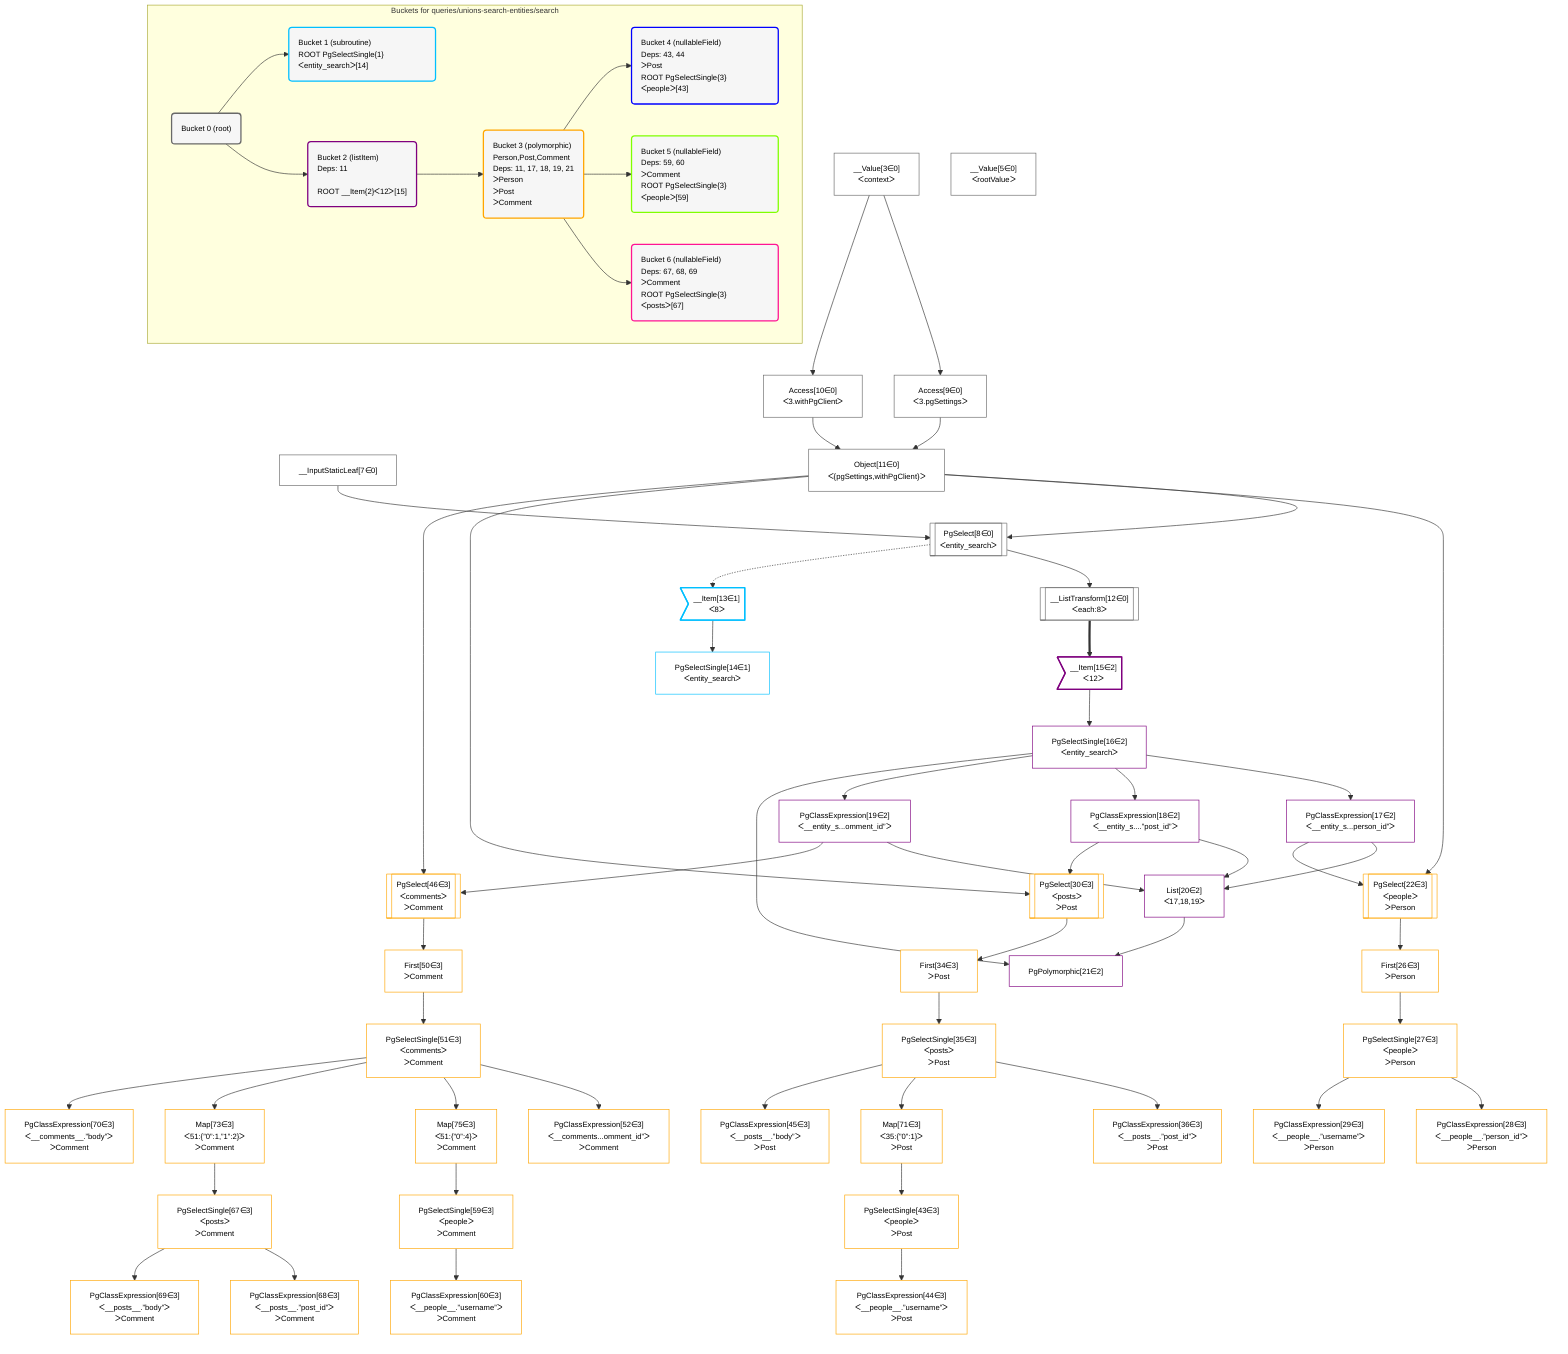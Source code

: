 %%{init: {'themeVariables': { 'fontSize': '12px'}}}%%
graph TD
    classDef path fill:#eee,stroke:#000,color:#000
    classDef plan fill:#fff,stroke-width:1px,color:#000
    classDef itemplan fill:#fff,stroke-width:2px,color:#000
    classDef sideeffectplan fill:#f00,stroke-width:2px,color:#000
    classDef bucket fill:#f6f6f6,color:#000,stroke-width:2px,text-align:left


    %% define steps
    __Value3["__Value[3∈0]<br />ᐸcontextᐳ"]:::plan
    __Value5["__Value[5∈0]<br />ᐸrootValueᐳ"]:::plan
    __InputStaticLeaf7["__InputStaticLeaf[7∈0]"]:::plan
    Access9["Access[9∈0]<br />ᐸ3.pgSettingsᐳ"]:::plan
    Access10["Access[10∈0]<br />ᐸ3.withPgClientᐳ"]:::plan
    Object11["Object[11∈0]<br />ᐸ{pgSettings,withPgClient}ᐳ"]:::plan
    PgSelect8[["PgSelect[8∈0]<br />ᐸentity_searchᐳ"]]:::plan
    __ListTransform12[["__ListTransform[12∈0]<br />ᐸeach:8ᐳ"]]:::plan
    __Item13>"__Item[13∈1]<br />ᐸ8ᐳ"]:::itemplan
    PgSelectSingle14["PgSelectSingle[14∈1]<br />ᐸentity_searchᐳ"]:::plan
    __Item15>"__Item[15∈2]<br />ᐸ12ᐳ"]:::itemplan
    PgSelectSingle16["PgSelectSingle[16∈2]<br />ᐸentity_searchᐳ"]:::plan
    PgClassExpression17["PgClassExpression[17∈2]<br />ᐸ__entity_s...person_id”ᐳ"]:::plan
    PgClassExpression18["PgClassExpression[18∈2]<br />ᐸ__entity_s....”post_id”ᐳ"]:::plan
    PgClassExpression19["PgClassExpression[19∈2]<br />ᐸ__entity_s...omment_id”ᐳ"]:::plan
    List20["List[20∈2]<br />ᐸ17,18,19ᐳ"]:::plan
    PgPolymorphic21["PgPolymorphic[21∈2]"]:::plan
    PgSelect22[["PgSelect[22∈3]<br />ᐸpeopleᐳ<br />ᐳPerson"]]:::plan
    First26["First[26∈3]<br />ᐳPerson"]:::plan
    PgSelectSingle27["PgSelectSingle[27∈3]<br />ᐸpeopleᐳ<br />ᐳPerson"]:::plan
    PgClassExpression28["PgClassExpression[28∈3]<br />ᐸ__people__.”person_id”ᐳ<br />ᐳPerson"]:::plan
    PgClassExpression29["PgClassExpression[29∈3]<br />ᐸ__people__.”username”ᐳ<br />ᐳPerson"]:::plan
    PgSelect30[["PgSelect[30∈3]<br />ᐸpostsᐳ<br />ᐳPost"]]:::plan
    First34["First[34∈3]<br />ᐳPost"]:::plan
    PgSelectSingle35["PgSelectSingle[35∈3]<br />ᐸpostsᐳ<br />ᐳPost"]:::plan
    PgClassExpression36["PgClassExpression[36∈3]<br />ᐸ__posts__.”post_id”ᐳ<br />ᐳPost"]:::plan
    Map71["Map[71∈3]<br />ᐸ35:{”0”:1}ᐳ<br />ᐳPost"]:::plan
    PgSelectSingle43["PgSelectSingle[43∈3]<br />ᐸpeopleᐳ<br />ᐳPost"]:::plan
    PgClassExpression44["PgClassExpression[44∈3]<br />ᐸ__people__.”username”ᐳ<br />ᐳPost"]:::plan
    PgClassExpression45["PgClassExpression[45∈3]<br />ᐸ__posts__.”body”ᐳ<br />ᐳPost"]:::plan
    PgSelect46[["PgSelect[46∈3]<br />ᐸcommentsᐳ<br />ᐳComment"]]:::plan
    First50["First[50∈3]<br />ᐳComment"]:::plan
    PgSelectSingle51["PgSelectSingle[51∈3]<br />ᐸcommentsᐳ<br />ᐳComment"]:::plan
    PgClassExpression52["PgClassExpression[52∈3]<br />ᐸ__comments...omment_id”ᐳ<br />ᐳComment"]:::plan
    Map75["Map[75∈3]<br />ᐸ51:{”0”:4}ᐳ<br />ᐳComment"]:::plan
    PgSelectSingle59["PgSelectSingle[59∈3]<br />ᐸpeopleᐳ<br />ᐳComment"]:::plan
    PgClassExpression60["PgClassExpression[60∈3]<br />ᐸ__people__.”username”ᐳ<br />ᐳComment"]:::plan
    Map73["Map[73∈3]<br />ᐸ51:{”0”:1,”1”:2}ᐳ<br />ᐳComment"]:::plan
    PgSelectSingle67["PgSelectSingle[67∈3]<br />ᐸpostsᐳ<br />ᐳComment"]:::plan
    PgClassExpression68["PgClassExpression[68∈3]<br />ᐸ__posts__.”post_id”ᐳ<br />ᐳComment"]:::plan
    PgClassExpression69["PgClassExpression[69∈3]<br />ᐸ__posts__.”body”ᐳ<br />ᐳComment"]:::plan
    PgClassExpression70["PgClassExpression[70∈3]<br />ᐸ__comments__.”body”ᐳ<br />ᐳComment"]:::plan

    %% plan dependencies
    __Value3 --> Access9
    __Value3 --> Access10
    Access9 & Access10 --> Object11
    Object11 & __InputStaticLeaf7 --> PgSelect8
    PgSelect8 --> __ListTransform12
    PgSelect8 -.-> __Item13
    __Item13 --> PgSelectSingle14
    __ListTransform12 ==> __Item15
    __Item15 --> PgSelectSingle16
    PgSelectSingle16 --> PgClassExpression17
    PgSelectSingle16 --> PgClassExpression18
    PgSelectSingle16 --> PgClassExpression19
    PgClassExpression17 & PgClassExpression18 & PgClassExpression19 --> List20
    PgSelectSingle16 & List20 --> PgPolymorphic21
    Object11 & PgClassExpression17 --> PgSelect22
    PgSelect22 --> First26
    First26 --> PgSelectSingle27
    PgSelectSingle27 --> PgClassExpression28
    PgSelectSingle27 --> PgClassExpression29
    Object11 & PgClassExpression18 --> PgSelect30
    PgSelect30 --> First34
    First34 --> PgSelectSingle35
    PgSelectSingle35 --> PgClassExpression36
    PgSelectSingle35 --> Map71
    Map71 --> PgSelectSingle43
    PgSelectSingle43 --> PgClassExpression44
    PgSelectSingle35 --> PgClassExpression45
    Object11 & PgClassExpression19 --> PgSelect46
    PgSelect46 --> First50
    First50 --> PgSelectSingle51
    PgSelectSingle51 --> PgClassExpression52
    PgSelectSingle51 --> Map75
    Map75 --> PgSelectSingle59
    PgSelectSingle59 --> PgClassExpression60
    PgSelectSingle51 --> Map73
    Map73 --> PgSelectSingle67
    PgSelectSingle67 --> PgClassExpression68
    PgSelectSingle67 --> PgClassExpression69
    PgSelectSingle51 --> PgClassExpression70

    subgraph "Buckets for queries/unions-search-entities/search"
    Bucket0("Bucket 0 (root)"):::bucket
    classDef bucket0 stroke:#696969
    class Bucket0,__Value3,__Value5,__InputStaticLeaf7,PgSelect8,Access9,Access10,Object11,__ListTransform12 bucket0
    Bucket1("Bucket 1 (subroutine)<br />ROOT PgSelectSingle{1}ᐸentity_searchᐳ[14]"):::bucket
    classDef bucket1 stroke:#00bfff
    class Bucket1,__Item13,PgSelectSingle14 bucket1
    Bucket2("Bucket 2 (listItem)<br />Deps: 11<br /><br />ROOT __Item{2}ᐸ12ᐳ[15]"):::bucket
    classDef bucket2 stroke:#7f007f
    class Bucket2,__Item15,PgSelectSingle16,PgClassExpression17,PgClassExpression18,PgClassExpression19,List20,PgPolymorphic21 bucket2
    Bucket3("Bucket 3 (polymorphic)<br />Person,Post,Comment<br />Deps: 11, 17, 18, 19, 21<br />ᐳPerson<br />ᐳPost<br />ᐳComment"):::bucket
    classDef bucket3 stroke:#ffa500
    class Bucket3,PgSelect22,First26,PgSelectSingle27,PgClassExpression28,PgClassExpression29,PgSelect30,First34,PgSelectSingle35,PgClassExpression36,PgSelectSingle43,PgClassExpression44,PgClassExpression45,PgSelect46,First50,PgSelectSingle51,PgClassExpression52,PgSelectSingle59,PgClassExpression60,PgSelectSingle67,PgClassExpression68,PgClassExpression69,PgClassExpression70,Map71,Map73,Map75 bucket3
    Bucket4("Bucket 4 (nullableField)<br />Deps: 43, 44<br />ᐳPost<br />ROOT PgSelectSingle{3}ᐸpeopleᐳ[43]"):::bucket
    classDef bucket4 stroke:#0000ff
    class Bucket4 bucket4
    Bucket5("Bucket 5 (nullableField)<br />Deps: 59, 60<br />ᐳComment<br />ROOT PgSelectSingle{3}ᐸpeopleᐳ[59]"):::bucket
    classDef bucket5 stroke:#7fff00
    class Bucket5 bucket5
    Bucket6("Bucket 6 (nullableField)<br />Deps: 67, 68, 69<br />ᐳComment<br />ROOT PgSelectSingle{3}ᐸpostsᐳ[67]"):::bucket
    classDef bucket6 stroke:#ff1493
    class Bucket6 bucket6
    Bucket0 --> Bucket1 & Bucket2
    Bucket2 --> Bucket3
    Bucket3 --> Bucket4 & Bucket5 & Bucket6
    end